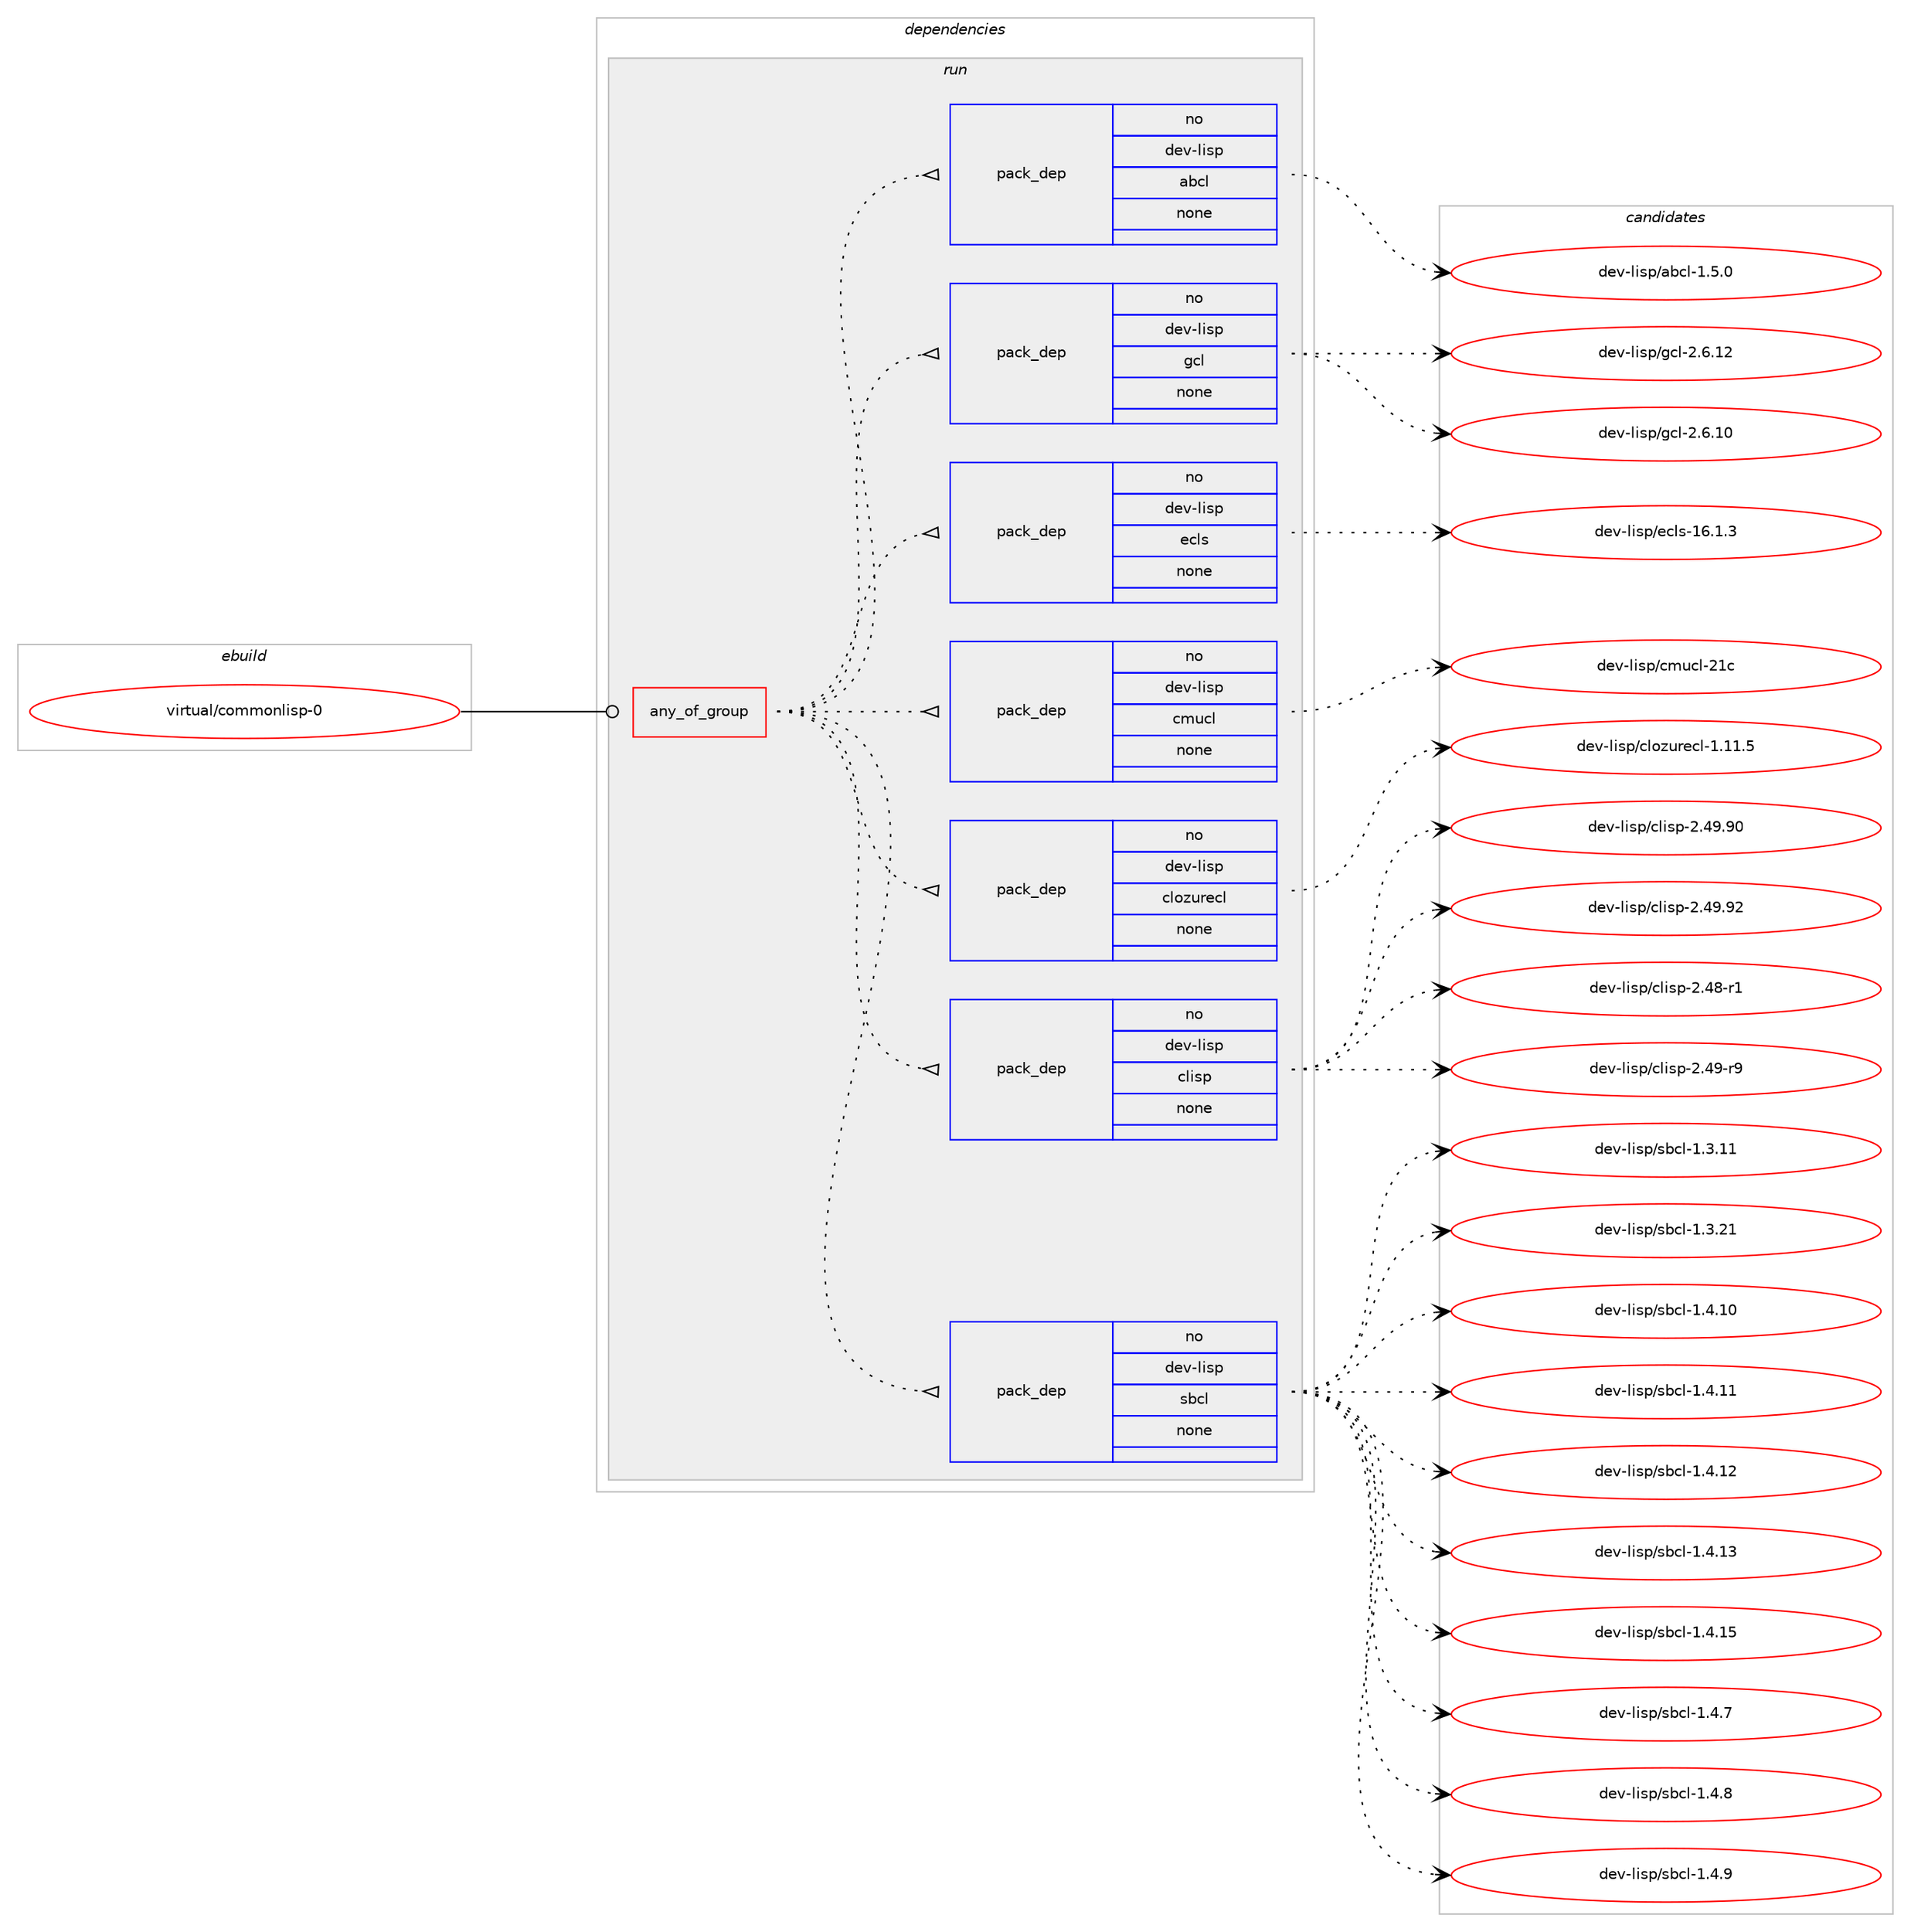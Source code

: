 digraph prolog {

# *************
# Graph options
# *************

newrank=true;
concentrate=true;
compound=true;
graph [rankdir=LR,fontname=Helvetica,fontsize=10,ranksep=1.5];#, ranksep=2.5, nodesep=0.2];
edge  [arrowhead=vee];
node  [fontname=Helvetica,fontsize=10];

# **********
# The ebuild
# **********

subgraph cluster_leftcol {
color=gray;
rank=same;
label=<<i>ebuild</i>>;
id [label="virtual/commonlisp-0", color=red, width=4, href="../virtual/commonlisp-0.svg"];
}

# ****************
# The dependencies
# ****************

subgraph cluster_midcol {
color=gray;
label=<<i>dependencies</i>>;
subgraph cluster_compile {
fillcolor="#eeeeee";
style=filled;
label=<<i>compile</i>>;
}
subgraph cluster_compileandrun {
fillcolor="#eeeeee";
style=filled;
label=<<i>compile and run</i>>;
}
subgraph cluster_run {
fillcolor="#eeeeee";
style=filled;
label=<<i>run</i>>;
subgraph any27809 {
dependency1740973 [label=<<TABLE BORDER="0" CELLBORDER="1" CELLSPACING="0" CELLPADDING="4"><TR><TD CELLPADDING="10">any_of_group</TD></TR></TABLE>>, shape=none, color=red];subgraph pack1249600 {
dependency1740974 [label=<<TABLE BORDER="0" CELLBORDER="1" CELLSPACING="0" CELLPADDING="4" WIDTH="220"><TR><TD ROWSPAN="6" CELLPADDING="30">pack_dep</TD></TR><TR><TD WIDTH="110">no</TD></TR><TR><TD>dev-lisp</TD></TR><TR><TD>sbcl</TD></TR><TR><TD>none</TD></TR><TR><TD></TD></TR></TABLE>>, shape=none, color=blue];
}
dependency1740973:e -> dependency1740974:w [weight=20,style="dotted",arrowhead="oinv"];
subgraph pack1249601 {
dependency1740975 [label=<<TABLE BORDER="0" CELLBORDER="1" CELLSPACING="0" CELLPADDING="4" WIDTH="220"><TR><TD ROWSPAN="6" CELLPADDING="30">pack_dep</TD></TR><TR><TD WIDTH="110">no</TD></TR><TR><TD>dev-lisp</TD></TR><TR><TD>clisp</TD></TR><TR><TD>none</TD></TR><TR><TD></TD></TR></TABLE>>, shape=none, color=blue];
}
dependency1740973:e -> dependency1740975:w [weight=20,style="dotted",arrowhead="oinv"];
subgraph pack1249602 {
dependency1740976 [label=<<TABLE BORDER="0" CELLBORDER="1" CELLSPACING="0" CELLPADDING="4" WIDTH="220"><TR><TD ROWSPAN="6" CELLPADDING="30">pack_dep</TD></TR><TR><TD WIDTH="110">no</TD></TR><TR><TD>dev-lisp</TD></TR><TR><TD>clozurecl</TD></TR><TR><TD>none</TD></TR><TR><TD></TD></TR></TABLE>>, shape=none, color=blue];
}
dependency1740973:e -> dependency1740976:w [weight=20,style="dotted",arrowhead="oinv"];
subgraph pack1249603 {
dependency1740977 [label=<<TABLE BORDER="0" CELLBORDER="1" CELLSPACING="0" CELLPADDING="4" WIDTH="220"><TR><TD ROWSPAN="6" CELLPADDING="30">pack_dep</TD></TR><TR><TD WIDTH="110">no</TD></TR><TR><TD>dev-lisp</TD></TR><TR><TD>cmucl</TD></TR><TR><TD>none</TD></TR><TR><TD></TD></TR></TABLE>>, shape=none, color=blue];
}
dependency1740973:e -> dependency1740977:w [weight=20,style="dotted",arrowhead="oinv"];
subgraph pack1249604 {
dependency1740978 [label=<<TABLE BORDER="0" CELLBORDER="1" CELLSPACING="0" CELLPADDING="4" WIDTH="220"><TR><TD ROWSPAN="6" CELLPADDING="30">pack_dep</TD></TR><TR><TD WIDTH="110">no</TD></TR><TR><TD>dev-lisp</TD></TR><TR><TD>ecls</TD></TR><TR><TD>none</TD></TR><TR><TD></TD></TR></TABLE>>, shape=none, color=blue];
}
dependency1740973:e -> dependency1740978:w [weight=20,style="dotted",arrowhead="oinv"];
subgraph pack1249605 {
dependency1740979 [label=<<TABLE BORDER="0" CELLBORDER="1" CELLSPACING="0" CELLPADDING="4" WIDTH="220"><TR><TD ROWSPAN="6" CELLPADDING="30">pack_dep</TD></TR><TR><TD WIDTH="110">no</TD></TR><TR><TD>dev-lisp</TD></TR><TR><TD>gcl</TD></TR><TR><TD>none</TD></TR><TR><TD></TD></TR></TABLE>>, shape=none, color=blue];
}
dependency1740973:e -> dependency1740979:w [weight=20,style="dotted",arrowhead="oinv"];
subgraph pack1249606 {
dependency1740980 [label=<<TABLE BORDER="0" CELLBORDER="1" CELLSPACING="0" CELLPADDING="4" WIDTH="220"><TR><TD ROWSPAN="6" CELLPADDING="30">pack_dep</TD></TR><TR><TD WIDTH="110">no</TD></TR><TR><TD>dev-lisp</TD></TR><TR><TD>abcl</TD></TR><TR><TD>none</TD></TR><TR><TD></TD></TR></TABLE>>, shape=none, color=blue];
}
dependency1740973:e -> dependency1740980:w [weight=20,style="dotted",arrowhead="oinv"];
}
id:e -> dependency1740973:w [weight=20,style="solid",arrowhead="odot"];
}
}

# **************
# The candidates
# **************

subgraph cluster_choices {
rank=same;
color=gray;
label=<<i>candidates</i>>;

subgraph choice1249600 {
color=black;
nodesep=1;
choice1001011184510810511511247115989910845494651464949 [label="dev-lisp/sbcl-1.3.11", color=red, width=4,href="../dev-lisp/sbcl-1.3.11.svg"];
choice1001011184510810511511247115989910845494651465049 [label="dev-lisp/sbcl-1.3.21", color=red, width=4,href="../dev-lisp/sbcl-1.3.21.svg"];
choice1001011184510810511511247115989910845494652464948 [label="dev-lisp/sbcl-1.4.10", color=red, width=4,href="../dev-lisp/sbcl-1.4.10.svg"];
choice1001011184510810511511247115989910845494652464949 [label="dev-lisp/sbcl-1.4.11", color=red, width=4,href="../dev-lisp/sbcl-1.4.11.svg"];
choice1001011184510810511511247115989910845494652464950 [label="dev-lisp/sbcl-1.4.12", color=red, width=4,href="../dev-lisp/sbcl-1.4.12.svg"];
choice1001011184510810511511247115989910845494652464951 [label="dev-lisp/sbcl-1.4.13", color=red, width=4,href="../dev-lisp/sbcl-1.4.13.svg"];
choice1001011184510810511511247115989910845494652464953 [label="dev-lisp/sbcl-1.4.15", color=red, width=4,href="../dev-lisp/sbcl-1.4.15.svg"];
choice10010111845108105115112471159899108454946524655 [label="dev-lisp/sbcl-1.4.7", color=red, width=4,href="../dev-lisp/sbcl-1.4.7.svg"];
choice10010111845108105115112471159899108454946524656 [label="dev-lisp/sbcl-1.4.8", color=red, width=4,href="../dev-lisp/sbcl-1.4.8.svg"];
choice10010111845108105115112471159899108454946524657 [label="dev-lisp/sbcl-1.4.9", color=red, width=4,href="../dev-lisp/sbcl-1.4.9.svg"];
dependency1740974:e -> choice1001011184510810511511247115989910845494651464949:w [style=dotted,weight="100"];
dependency1740974:e -> choice1001011184510810511511247115989910845494651465049:w [style=dotted,weight="100"];
dependency1740974:e -> choice1001011184510810511511247115989910845494652464948:w [style=dotted,weight="100"];
dependency1740974:e -> choice1001011184510810511511247115989910845494652464949:w [style=dotted,weight="100"];
dependency1740974:e -> choice1001011184510810511511247115989910845494652464950:w [style=dotted,weight="100"];
dependency1740974:e -> choice1001011184510810511511247115989910845494652464951:w [style=dotted,weight="100"];
dependency1740974:e -> choice1001011184510810511511247115989910845494652464953:w [style=dotted,weight="100"];
dependency1740974:e -> choice10010111845108105115112471159899108454946524655:w [style=dotted,weight="100"];
dependency1740974:e -> choice10010111845108105115112471159899108454946524656:w [style=dotted,weight="100"];
dependency1740974:e -> choice10010111845108105115112471159899108454946524657:w [style=dotted,weight="100"];
}
subgraph choice1249601 {
color=black;
nodesep=1;
choice10010111845108105115112479910810511511245504652564511449 [label="dev-lisp/clisp-2.48-r1", color=red, width=4,href="../dev-lisp/clisp-2.48-r1.svg"];
choice10010111845108105115112479910810511511245504652574511457 [label="dev-lisp/clisp-2.49-r9", color=red, width=4,href="../dev-lisp/clisp-2.49-r9.svg"];
choice1001011184510810511511247991081051151124550465257465748 [label="dev-lisp/clisp-2.49.90", color=red, width=4,href="../dev-lisp/clisp-2.49.90.svg"];
choice1001011184510810511511247991081051151124550465257465750 [label="dev-lisp/clisp-2.49.92", color=red, width=4,href="../dev-lisp/clisp-2.49.92.svg"];
dependency1740975:e -> choice10010111845108105115112479910810511511245504652564511449:w [style=dotted,weight="100"];
dependency1740975:e -> choice10010111845108105115112479910810511511245504652574511457:w [style=dotted,weight="100"];
dependency1740975:e -> choice1001011184510810511511247991081051151124550465257465748:w [style=dotted,weight="100"];
dependency1740975:e -> choice1001011184510810511511247991081051151124550465257465750:w [style=dotted,weight="100"];
}
subgraph choice1249602 {
color=black;
nodesep=1;
choice1001011184510810511511247991081111221171141019910845494649494653 [label="dev-lisp/clozurecl-1.11.5", color=red, width=4,href="../dev-lisp/clozurecl-1.11.5.svg"];
dependency1740976:e -> choice1001011184510810511511247991081111221171141019910845494649494653:w [style=dotted,weight="100"];
}
subgraph choice1249603 {
color=black;
nodesep=1;
choice1001011184510810511511247991091179910845504999 [label="dev-lisp/cmucl-21c", color=red, width=4,href="../dev-lisp/cmucl-21c.svg"];
dependency1740977:e -> choice1001011184510810511511247991091179910845504999:w [style=dotted,weight="100"];
}
subgraph choice1249604 {
color=black;
nodesep=1;
choice10010111845108105115112471019910811545495446494651 [label="dev-lisp/ecls-16.1.3", color=red, width=4,href="../dev-lisp/ecls-16.1.3.svg"];
dependency1740978:e -> choice10010111845108105115112471019910811545495446494651:w [style=dotted,weight="100"];
}
subgraph choice1249605 {
color=black;
nodesep=1;
choice10010111845108105115112471039910845504654464948 [label="dev-lisp/gcl-2.6.10", color=red, width=4,href="../dev-lisp/gcl-2.6.10.svg"];
choice10010111845108105115112471039910845504654464950 [label="dev-lisp/gcl-2.6.12", color=red, width=4,href="../dev-lisp/gcl-2.6.12.svg"];
dependency1740979:e -> choice10010111845108105115112471039910845504654464948:w [style=dotted,weight="100"];
dependency1740979:e -> choice10010111845108105115112471039910845504654464950:w [style=dotted,weight="100"];
}
subgraph choice1249606 {
color=black;
nodesep=1;
choice1001011184510810511511247979899108454946534648 [label="dev-lisp/abcl-1.5.0", color=red, width=4,href="../dev-lisp/abcl-1.5.0.svg"];
dependency1740980:e -> choice1001011184510810511511247979899108454946534648:w [style=dotted,weight="100"];
}
}

}
